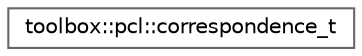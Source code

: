 digraph "Graphical Class Hierarchy"
{
 // LATEX_PDF_SIZE
  bgcolor="transparent";
  edge [fontname=Helvetica,fontsize=10,labelfontname=Helvetica,labelfontsize=10];
  node [fontname=Helvetica,fontsize=10,shape=box,height=0.2,width=0.4];
  rankdir="LR";
  Node0 [id="Node000000",label="toolbox::pcl::correspondence_t",height=0.2,width=0.4,color="grey40", fillcolor="white", style="filled",URL="$structtoolbox_1_1pcl_1_1correspondence__t.html",tooltip="对应关系结构体 / Correspondence structure"];
}
